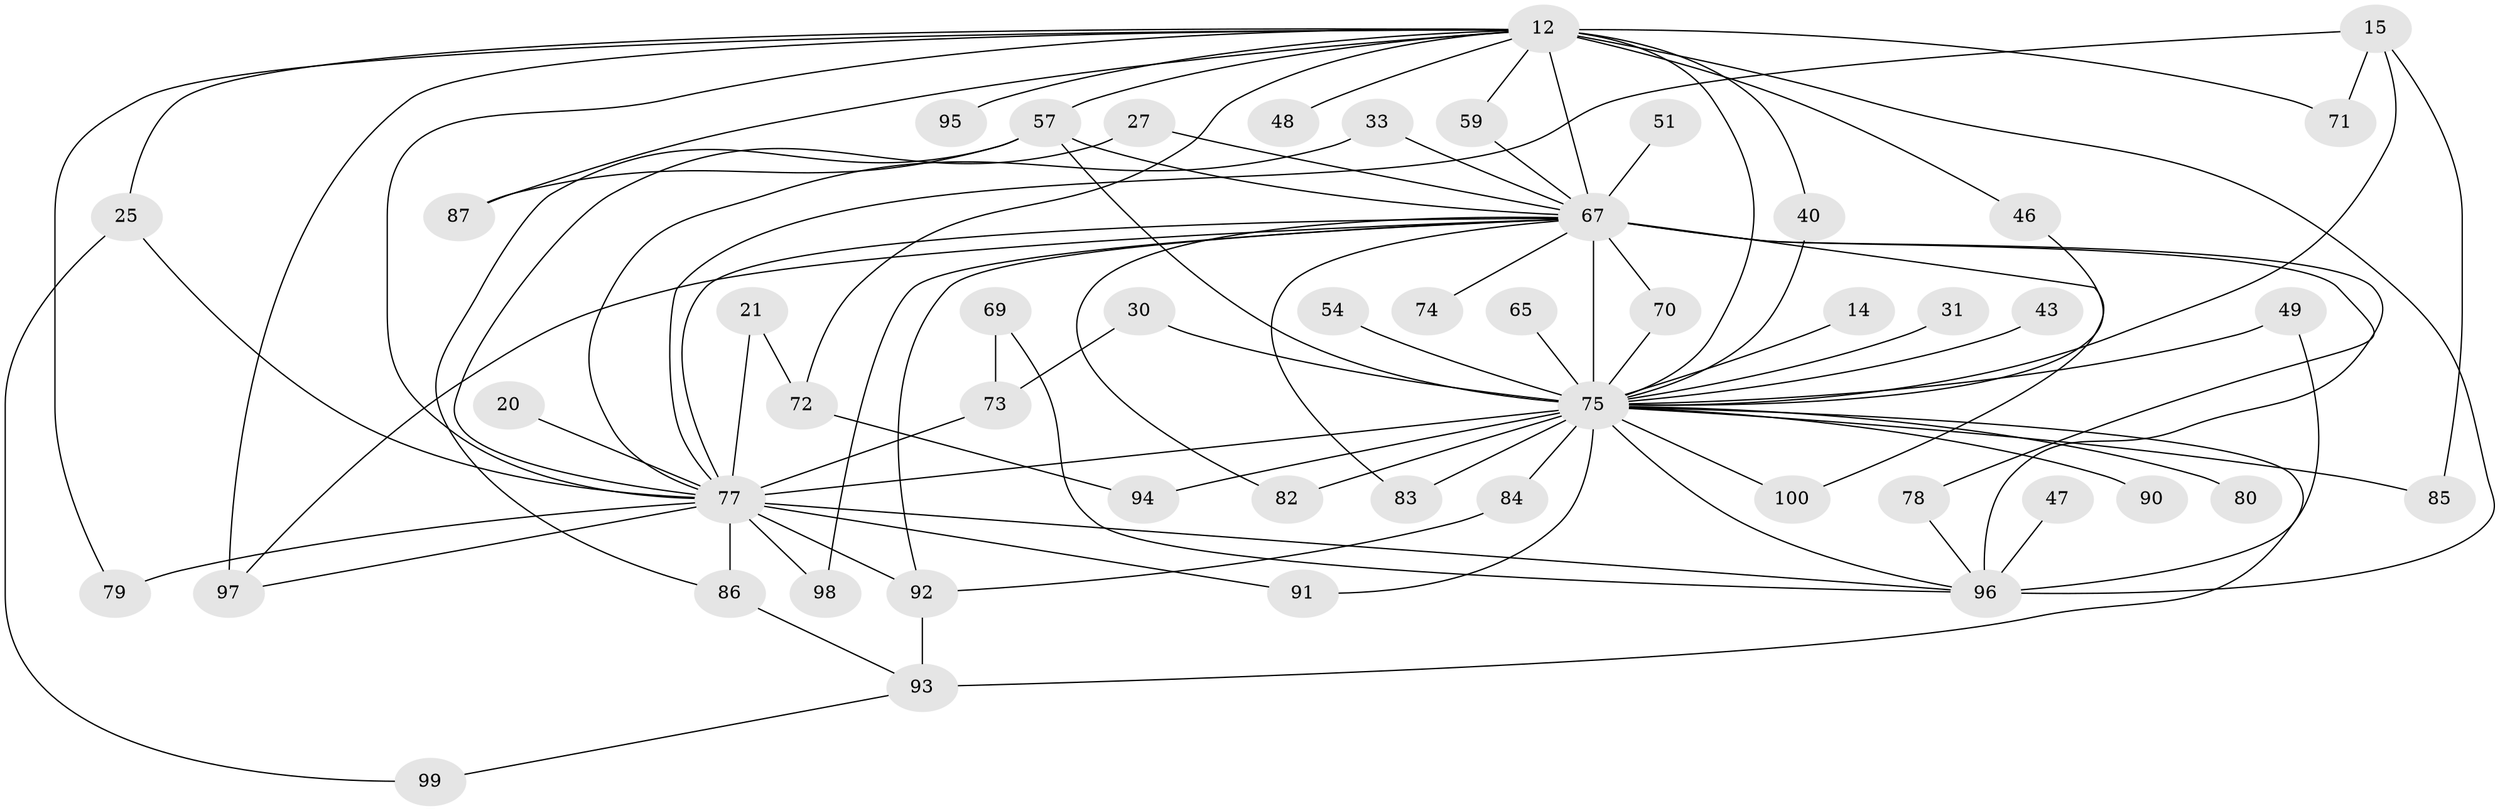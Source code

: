 // original degree distribution, {18: 0.02, 25: 0.02, 22: 0.02, 17: 0.01, 26: 0.01, 20: 0.01, 16: 0.01, 2: 0.62, 4: 0.1, 5: 0.04, 3: 0.1, 8: 0.01, 7: 0.01, 6: 0.02}
// Generated by graph-tools (version 1.1) at 2025/46/03/09/25 04:46:34]
// undirected, 50 vertices, 88 edges
graph export_dot {
graph [start="1"]
  node [color=gray90,style=filled];
  12 [super="+9"];
  14;
  15;
  20;
  21;
  25 [super="+22"];
  27;
  30;
  31;
  33;
  40;
  43;
  46;
  47;
  48;
  49;
  51;
  54;
  57 [super="+45"];
  59;
  65;
  67 [super="+7+11+17"];
  69;
  70 [super="+63"];
  71 [super="+37"];
  72 [super="+35"];
  73 [super="+16"];
  74;
  75 [super="+36+18+53+8+10"];
  77 [super="+68"];
  78 [super="+76"];
  79;
  80;
  82;
  83;
  84;
  85 [super="+61"];
  86 [super="+58"];
  87;
  90;
  91;
  92 [super="+34"];
  93 [super="+56"];
  94;
  95;
  96 [super="+23+60+89+26+64+88"];
  97 [super="+81"];
  98;
  99;
  100 [super="+66"];
  12 -- 75 [weight=10];
  12 -- 67 [weight=4];
  12 -- 71 [weight=3];
  12 -- 72 [weight=2];
  12 -- 79;
  12 -- 87;
  12 -- 25 [weight=2];
  12 -- 95 [weight=2];
  12 -- 96 [weight=3];
  12 -- 97 [weight=2];
  12 -- 40;
  12 -- 46;
  12 -- 48;
  12 -- 59;
  12 -- 77 [weight=4];
  12 -- 57;
  14 -- 75 [weight=2];
  15 -- 71;
  15 -- 85;
  15 -- 75;
  15 -- 77;
  20 -- 77 [weight=2];
  21 -- 72;
  21 -- 77 [weight=2];
  25 -- 99;
  25 -- 77;
  27 -- 67;
  27 -- 77;
  30 -- 73;
  30 -- 75;
  31 -- 75 [weight=2];
  33 -- 67;
  33 -- 77;
  40 -- 75;
  43 -- 75 [weight=2];
  46 -- 75;
  47 -- 96;
  49 -- 96;
  49 -- 75 [weight=2];
  51 -- 67;
  54 -- 75 [weight=2];
  57 -- 75 [weight=2];
  57 -- 67 [weight=4];
  57 -- 86;
  57 -- 87;
  59 -- 67;
  65 -- 75 [weight=2];
  67 -- 75 [weight=14];
  67 -- 70 [weight=3];
  67 -- 74 [weight=2];
  67 -- 78;
  67 -- 82;
  67 -- 83;
  67 -- 92;
  67 -- 98;
  67 -- 100;
  67 -- 96 [weight=4];
  67 -- 97;
  67 -- 77 [weight=5];
  69 -- 73;
  69 -- 96;
  70 -- 75;
  72 -- 94;
  73 -- 77 [weight=3];
  75 -- 80 [weight=2];
  75 -- 85 [weight=3];
  75 -- 90 [weight=2];
  75 -- 94;
  75 -- 77 [weight=11];
  75 -- 83;
  75 -- 91;
  75 -- 93 [weight=2];
  75 -- 82;
  75 -- 84;
  75 -- 100;
  75 -- 96 [weight=3];
  77 -- 96;
  77 -- 97;
  77 -- 98;
  77 -- 91;
  77 -- 79;
  77 -- 86;
  77 -- 92 [weight=2];
  78 -- 96 [weight=2];
  84 -- 92;
  86 -- 93;
  92 -- 93;
  93 -- 99;
}
